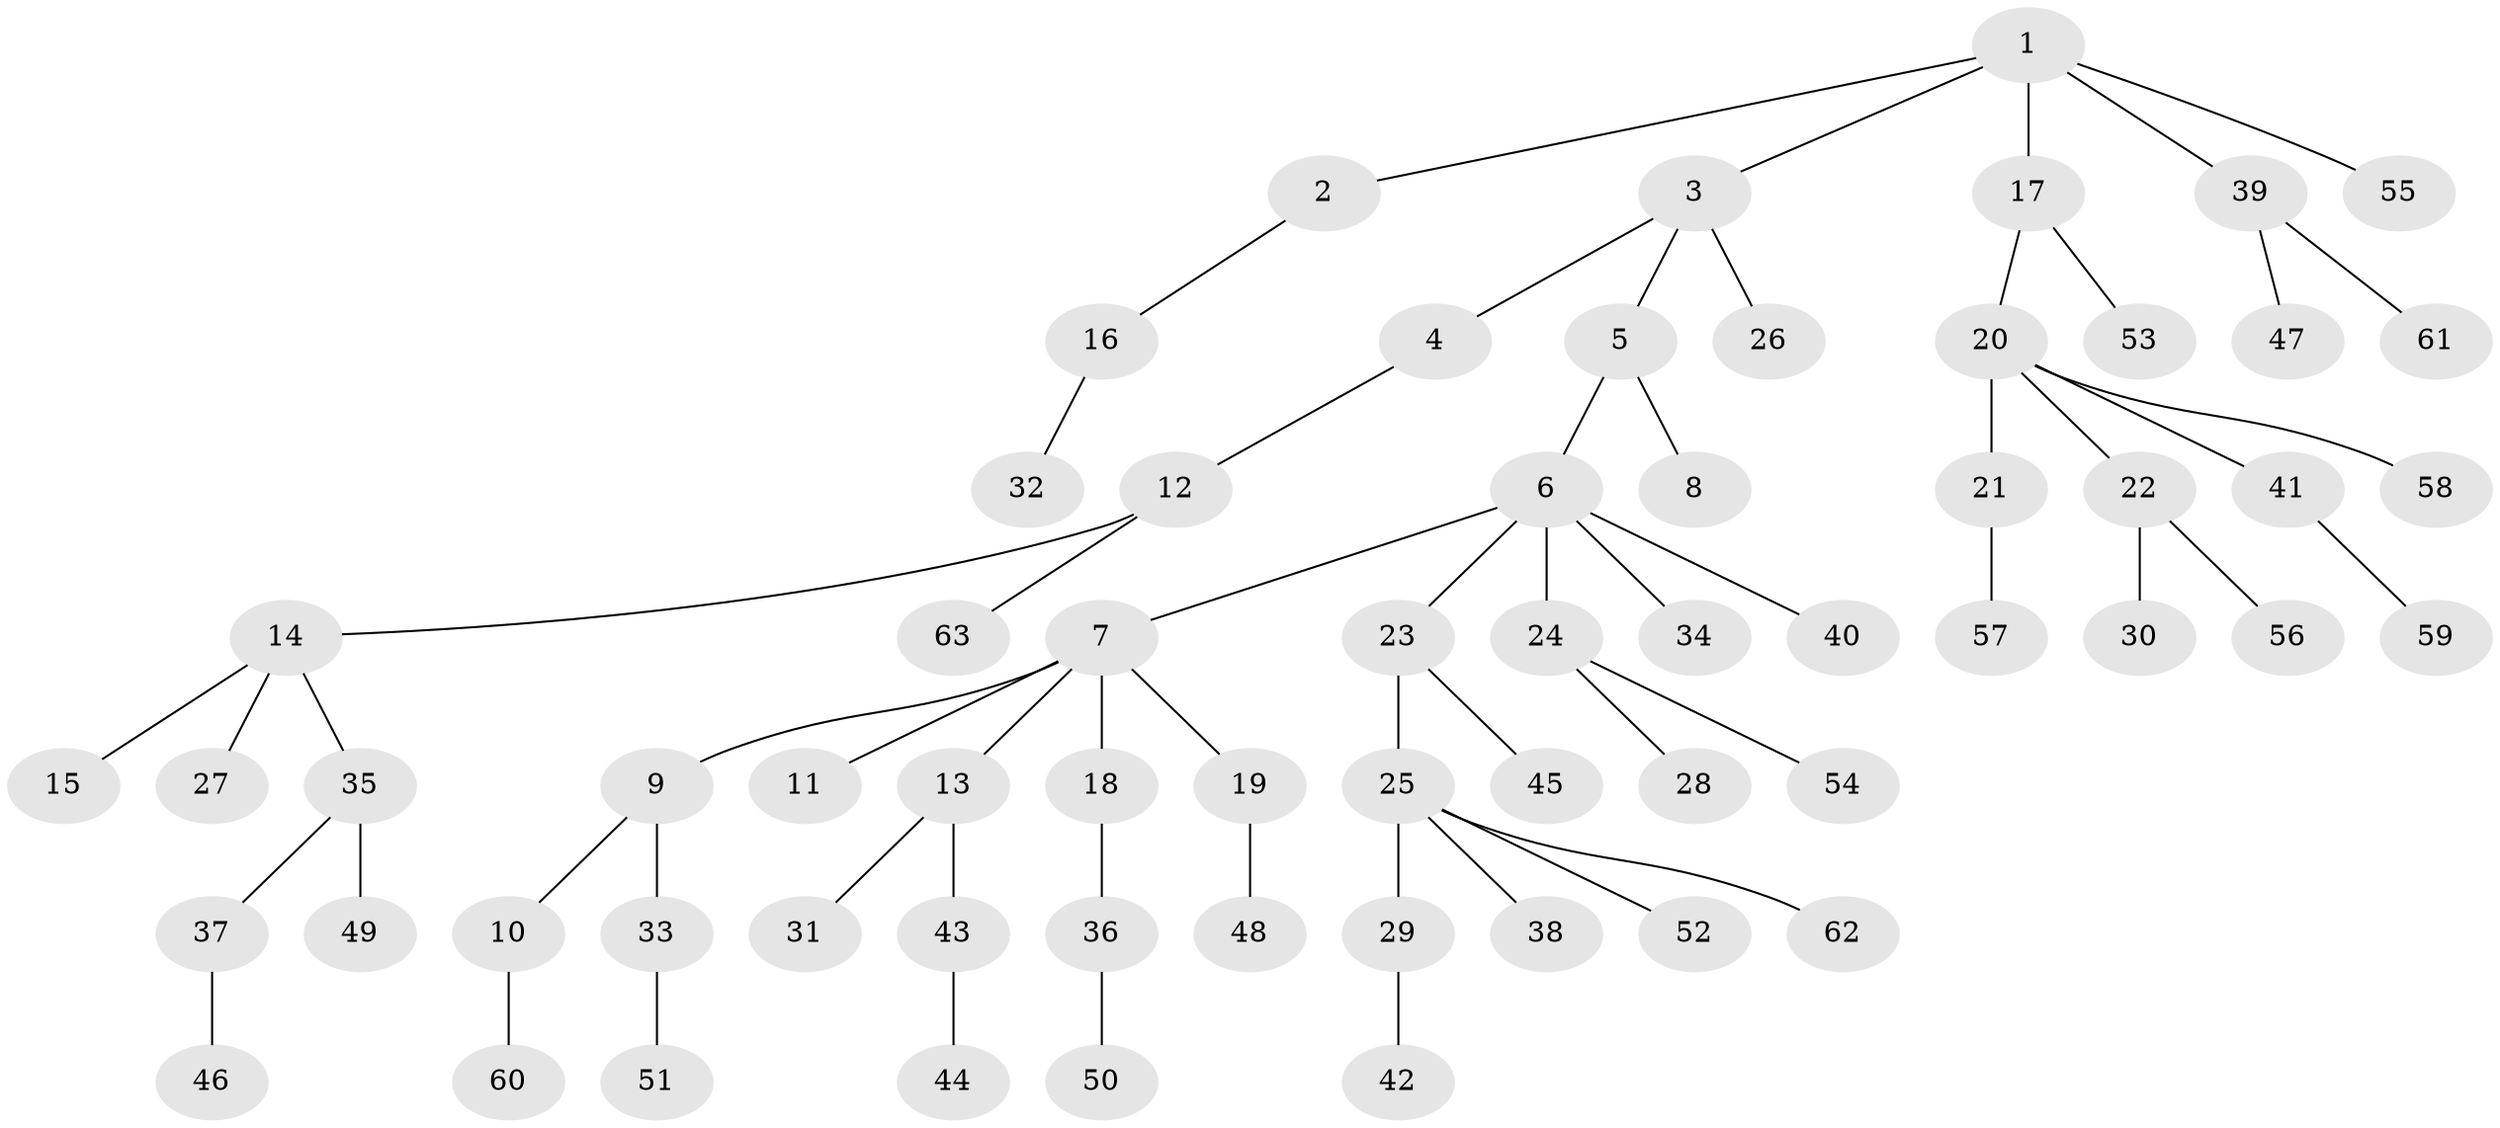 // coarse degree distribution, {4: 0.07894736842105263, 2: 0.34210526315789475, 3: 0.07894736842105263, 5: 0.05263157894736842, 1: 0.4473684210526316}
// Generated by graph-tools (version 1.1) at 2025/52/03/04/25 22:52:05]
// undirected, 63 vertices, 62 edges
graph export_dot {
  node [color=gray90,style=filled];
  1;
  2;
  3;
  4;
  5;
  6;
  7;
  8;
  9;
  10;
  11;
  12;
  13;
  14;
  15;
  16;
  17;
  18;
  19;
  20;
  21;
  22;
  23;
  24;
  25;
  26;
  27;
  28;
  29;
  30;
  31;
  32;
  33;
  34;
  35;
  36;
  37;
  38;
  39;
  40;
  41;
  42;
  43;
  44;
  45;
  46;
  47;
  48;
  49;
  50;
  51;
  52;
  53;
  54;
  55;
  56;
  57;
  58;
  59;
  60;
  61;
  62;
  63;
  1 -- 2;
  1 -- 3;
  1 -- 17;
  1 -- 39;
  1 -- 55;
  2 -- 16;
  3 -- 4;
  3 -- 5;
  3 -- 26;
  4 -- 12;
  5 -- 6;
  5 -- 8;
  6 -- 7;
  6 -- 23;
  6 -- 24;
  6 -- 34;
  6 -- 40;
  7 -- 9;
  7 -- 11;
  7 -- 13;
  7 -- 18;
  7 -- 19;
  9 -- 10;
  9 -- 33;
  10 -- 60;
  12 -- 14;
  12 -- 63;
  13 -- 31;
  13 -- 43;
  14 -- 15;
  14 -- 27;
  14 -- 35;
  16 -- 32;
  17 -- 20;
  17 -- 53;
  18 -- 36;
  19 -- 48;
  20 -- 21;
  20 -- 22;
  20 -- 41;
  20 -- 58;
  21 -- 57;
  22 -- 30;
  22 -- 56;
  23 -- 25;
  23 -- 45;
  24 -- 28;
  24 -- 54;
  25 -- 29;
  25 -- 38;
  25 -- 52;
  25 -- 62;
  29 -- 42;
  33 -- 51;
  35 -- 37;
  35 -- 49;
  36 -- 50;
  37 -- 46;
  39 -- 47;
  39 -- 61;
  41 -- 59;
  43 -- 44;
}
